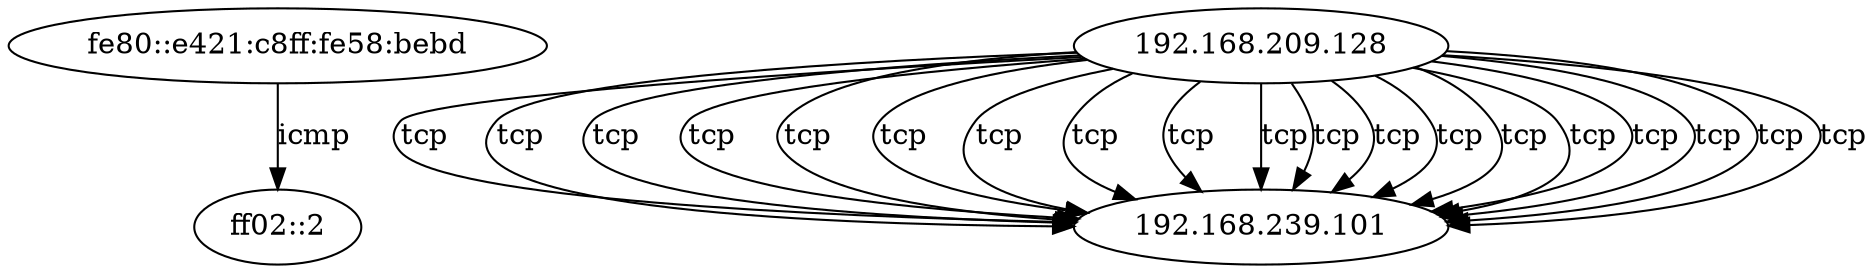 digraph ZeekTraffic {
  "fe80::e421:c8ff:fe58:bebd" [degree=1, in_degree=0, out_degree=1, activity_score=0.10, total_connections=1];
  "ff02::2" [degree=1, in_degree=1, out_degree=0, activity_score=0.10, total_connections=1];
  "192.168.239.101" [degree=19, in_degree=19, out_degree=0, activity_score=0.86, total_connections=19];
  "192.168.209.128" [degree=19, in_degree=0, out_degree=19, activity_score=0.86, total_connections=19];
  "192.168.209.128" -> "192.168.239.101" [label="tcp", resp_ip_bytes="1071", orig_ip_bytes="1315", protocol="tcp", orig_pkts="12", timestamp="1747404259.675119", local_resp="true", src_port="44754", service="smtp", dst_port="2526", conn_state="SF", resp_bytes="179", local_orig="true", history="ShAdDafF", orig_bytes="683", resp_pkts="17"];
  "192.168.209.128" -> "192.168.239.101" [label="tcp", resp_ip_bytes="915", orig_ip_bytes="1330", protocol="tcp", orig_pkts="12", timestamp="1747404261.119238", local_resp="true", src_port="44766", service="smtp", dst_port="2526", conn_state="SF", resp_bytes="179", local_orig="true", history="ShAdDafF", orig_bytes="698", resp_pkts="14"];
  "192.168.209.128" -> "192.168.239.101" [label="tcp", resp_ip_bytes="1071", orig_ip_bytes="1379", protocol="tcp", orig_pkts="13", timestamp="1747404262.466395", local_resp="true", src_port="44770", service="smtp", dst_port="2526", conn_state="SF", resp_bytes="179", local_orig="true", history="ShAdDafF", orig_bytes="695", resp_pkts="17"];
  "192.168.209.128" -> "192.168.239.101" [label="tcp", resp_ip_bytes="1019", orig_ip_bytes="1309", protocol="tcp", orig_pkts="12", timestamp="1747404264.202322", local_resp="true", src_port="44786", service="smtp", dst_port="2526", conn_state="SF", resp_bytes="179", local_orig="true", history="ShAdDafF", orig_bytes="677", resp_pkts="16"];
  "192.168.209.128" -> "192.168.239.101" [label="tcp", resp_ip_bytes="1071", orig_ip_bytes="1321", protocol="tcp", orig_pkts="12", timestamp="1747404265.002956", local_resp="true", src_port="44800", service="smtp", dst_port="2526", conn_state="SF", resp_bytes="179", local_orig="true", history="ShAdDafF", orig_bytes="689", resp_pkts="17"];
  "192.168.209.128" -> "192.168.239.101" [label="tcp", resp_ip_bytes="1071", orig_ip_bytes="1332", protocol="tcp", orig_pkts="12", timestamp="1747404266.365587", local_resp="true", src_port="44816", service="smtp", dst_port="2526", conn_state="SF", resp_bytes="179", local_orig="true", history="ShAdDafF", orig_bytes="700", resp_pkts="17"];
  "192.168.209.128" -> "192.168.239.101" [label="tcp", resp_ip_bytes="1071", orig_ip_bytes="1374", protocol="tcp", orig_pkts="13", timestamp="1747404267.494984", local_resp="true", src_port="44828", service="smtp", dst_port="2526", conn_state="SF", resp_bytes="179", local_orig="true", history="ShAdDafF", orig_bytes="690", resp_pkts="17"];
  "192.168.209.128" -> "192.168.239.101" [label="tcp", resp_ip_bytes="1071", orig_ip_bytes="1373", protocol="tcp", orig_pkts="13", timestamp="1747404269.546135", local_resp="true", src_port="54984", service="smtp", dst_port="2526", conn_state="SF", resp_bytes="179", local_orig="true", history="ShAdDafF", orig_bytes="689", resp_pkts="17"];
  "192.168.209.128" -> "192.168.239.101" [label="tcp", resp_ip_bytes="1071", orig_ip_bytes="1362", protocol="tcp", orig_pkts="13", timestamp="1747404270.517854", local_resp="true", src_port="54994", service="smtp", dst_port="2526", conn_state="SF", resp_bytes="179", local_orig="true", history="ShAdDafF", orig_bytes="678", resp_pkts="17"];
  "192.168.209.128" -> "192.168.239.101" [label="tcp", resp_ip_bytes="1071", orig_ip_bytes="1356", protocol="tcp", orig_pkts="13", timestamp="1747404271.929633", local_resp="true", src_port="55008", service="smtp", dst_port="2526", conn_state="SF", resp_bytes="179", local_orig="true", history="ShAdDafF", orig_bytes="672", resp_pkts="17"];
  "192.168.209.128" -> "192.168.239.101" [label="tcp", resp_ip_bytes="1019", orig_ip_bytes="1316", protocol="tcp", orig_pkts="12", timestamp="1747404273.446355", local_resp="true", src_port="55020", service="smtp", dst_port="2526", conn_state="SF", resp_bytes="179", local_orig="true", history="ShAdDafF", orig_bytes="684", resp_pkts="16"];
  "192.168.209.128" -> "192.168.239.101" [label="tcp", resp_ip_bytes="1019", orig_ip_bytes="1329", protocol="tcp", orig_pkts="12", timestamp="1747404275.167902", local_resp="true", src_port="55022", service="smtp", dst_port="2526", conn_state="SF", resp_bytes="179", local_orig="true", history="ShAdDafF", orig_bytes="697", resp_pkts="16"];
  "192.168.209.128" -> "192.168.239.101" [label="tcp", resp_ip_bytes="1071", orig_ip_bytes="1381", protocol="tcp", orig_pkts="13", timestamp="1747404277.133179", local_resp="true", src_port="55024", service="smtp", dst_port="2526", conn_state="SF", resp_bytes="179", local_orig="true", history="ShAdDafF", orig_bytes="697", resp_pkts="17"];
  "192.168.209.128" -> "192.168.239.101" [label="tcp", resp_ip_bytes="967", orig_ip_bytes="1304", protocol="tcp", orig_pkts="12", timestamp="1747404277.325806", local_resp="true", src_port="55032", service="smtp", dst_port="2526", conn_state="SF", resp_bytes="179", local_orig="true", history="ShAdDafF", orig_bytes="672", resp_pkts="15"];
  "192.168.209.128" -> "192.168.239.101" [label="tcp", resp_ip_bytes="1019", orig_ip_bytes="1373", protocol="tcp", orig_pkts="13", timestamp="1747404277.964464", local_resp="true", src_port="55048", service="smtp", dst_port="2526", conn_state="SF", resp_bytes="179", local_orig="true", history="ShAdDafF", orig_bytes="689", resp_pkts="16"];
  "192.168.209.128" -> "192.168.239.101" [label="tcp", resp_ip_bytes="1019", orig_ip_bytes="1322", protocol="tcp", orig_pkts="12", timestamp="1747404279.082033", local_resp="true", src_port="35782", service="smtp", dst_port="2526", conn_state="SF", resp_bytes="179", local_orig="true", history="ShAdDafF", orig_bytes="690", resp_pkts="16"];
  "192.168.209.128" -> "192.168.239.101" [label="tcp", resp_ip_bytes="1019", orig_ip_bytes="1381", protocol="tcp", orig_pkts="13", timestamp="1747404280.730759", local_resp="true", src_port="35788", service="smtp", dst_port="2526", conn_state="SF", resp_bytes="179", local_orig="true", history="ShAdDafF", orig_bytes="697", resp_pkts="16"];
  "192.168.209.128" -> "192.168.239.101" [label="tcp", resp_ip_bytes="1071", orig_ip_bytes="1298", protocol="tcp", orig_pkts="12", timestamp="1747404282.454740", local_resp="true", src_port="35804", service="smtp", dst_port="2526", conn_state="SF", resp_bytes="179", local_orig="true", history="ShAdDafF", orig_bytes="666", resp_pkts="17"];
  "192.168.209.128" -> "192.168.239.101" [label="tcp", resp_ip_bytes="1071", orig_ip_bytes="1378", protocol="tcp", orig_pkts="13", timestamp="1747404283.194109", local_resp="true", src_port="35816", service="smtp", dst_port="2526", conn_state="SF", resp_bytes="179", local_orig="true", history="ShAdDafF", orig_bytes="694", resp_pkts="17"];
  "fe80::e421:c8ff:fe58:bebd" -> "ff02::2" [label="icmp", resp_ip_bytes="0", orig_ip_bytes="224", protocol="icmp", orig_pkts="4", timestamp="1747404262.893329", local_resp="false", src_port="133", service="-", dst_port="134", conn_state="OTH", resp_bytes="0", local_orig="true", history="-", orig_bytes="32", resp_pkts="0"];
}
